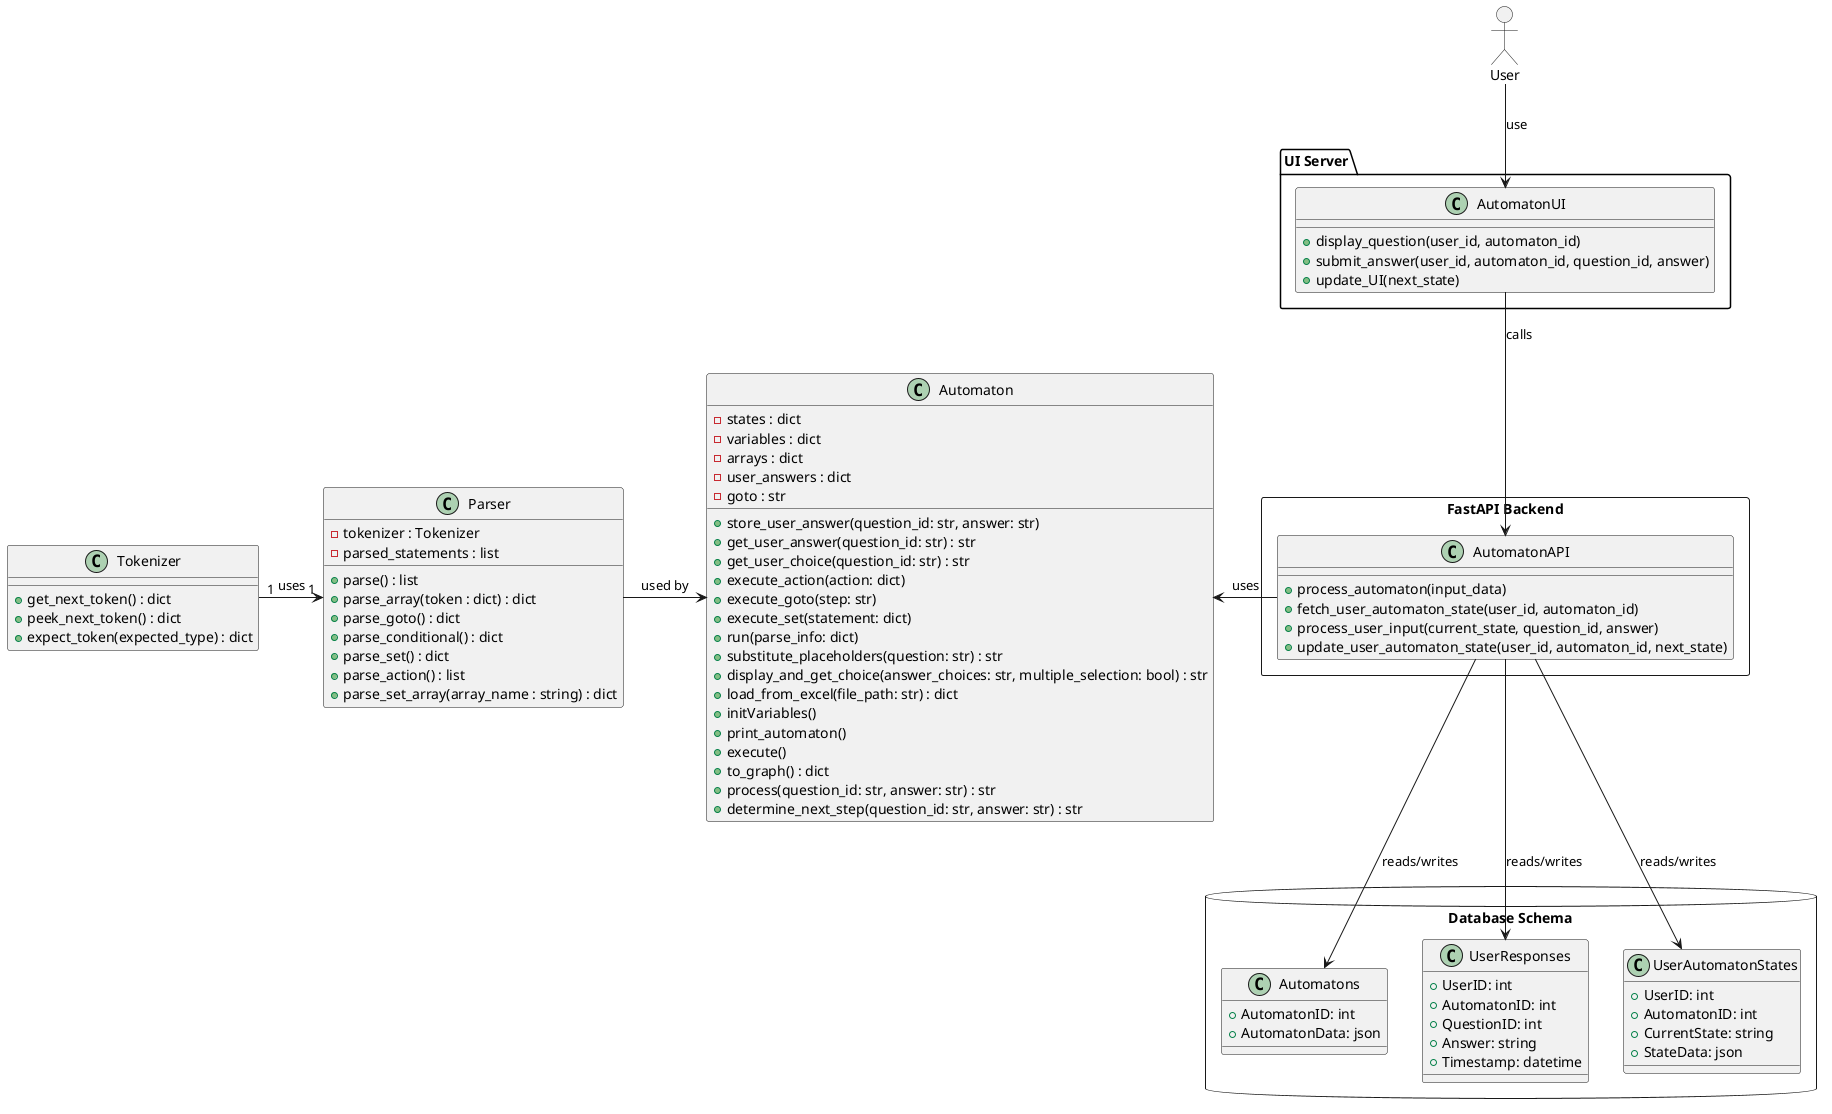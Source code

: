 @startuml
allow_mixing

actor "User" as User

package "UI Server" {
    class AutomatonUI {
        + display_question(user_id, automaton_id)
        + submit_answer(user_id, automaton_id, question_id, answer)
        + update_UI(next_state)
    }
}

rectangle "FastAPI Backend" {
    class AutomatonAPI {
        + process_automaton(input_data)
        + fetch_user_automaton_state(user_id, automaton_id)
        + process_user_input(current_state, question_id, answer)
        + update_user_automaton_state(user_id, automaton_id, next_state)
    }
}

database "Database Schema" {
    class Automatons {
        + AutomatonID: int
        + AutomatonData: json
    }

    class UserResponses {
        + UserID: int
        + AutomatonID: int
        + QuestionID: int
        + Answer: string
        + Timestamp: datetime
    }

    class UserAutomatonStates {
        + UserID: int
        + AutomatonID: int
        + CurrentState: string
        + StateData: json
    }
}

class Automaton {
    - states : dict
    - variables : dict
    - arrays : dict
    - user_answers : dict
    - goto : str

    + store_user_answer(question_id: str, answer: str)
    + get_user_answer(question_id: str) : str
    + get_user_choice(question_id: str) : str
    + execute_action(action: dict)
    + execute_goto(step: str)
    + execute_set(statement: dict)
    + run(parse_info: dict)
    + substitute_placeholders(question: str) : str
    + display_and_get_choice(answer_choices: str, multiple_selection: bool) : str
    + load_from_excel(file_path: str) : dict
    + initVariables()
    + print_automaton()
    + execute()
    + to_graph() : dict
    + process(question_id: str, answer: str) : str
    + determine_next_step(question_id: str, answer: str) : str
}

class Tokenizer {
    + get_next_token() : dict
    + peek_next_token() : dict
    + expect_token(expected_type) : dict
}

class Parser {
    - tokenizer : Tokenizer
    - parsed_statements : list

    + parse() : list
    + parse_array(token : dict) : dict
    + parse_goto() : dict
    + parse_conditional() : dict
    + parse_set() : dict
    + parse_action() : list
    + parse_set_array(array_name : string) : dict
}

Tokenizer "1" -right-> "1" Parser : uses
Parser -right-> Automaton : used by

User --> AutomatonUI : use
AutomatonAPI -right-> Automaton : uses

AutomatonUI --> AutomatonAPI : calls
AutomatonAPI --> Automatons : reads/writes
AutomatonAPI --> UserResponses : reads/writes
AutomatonAPI --> UserAutomatonStates : reads/writes
@enduml
